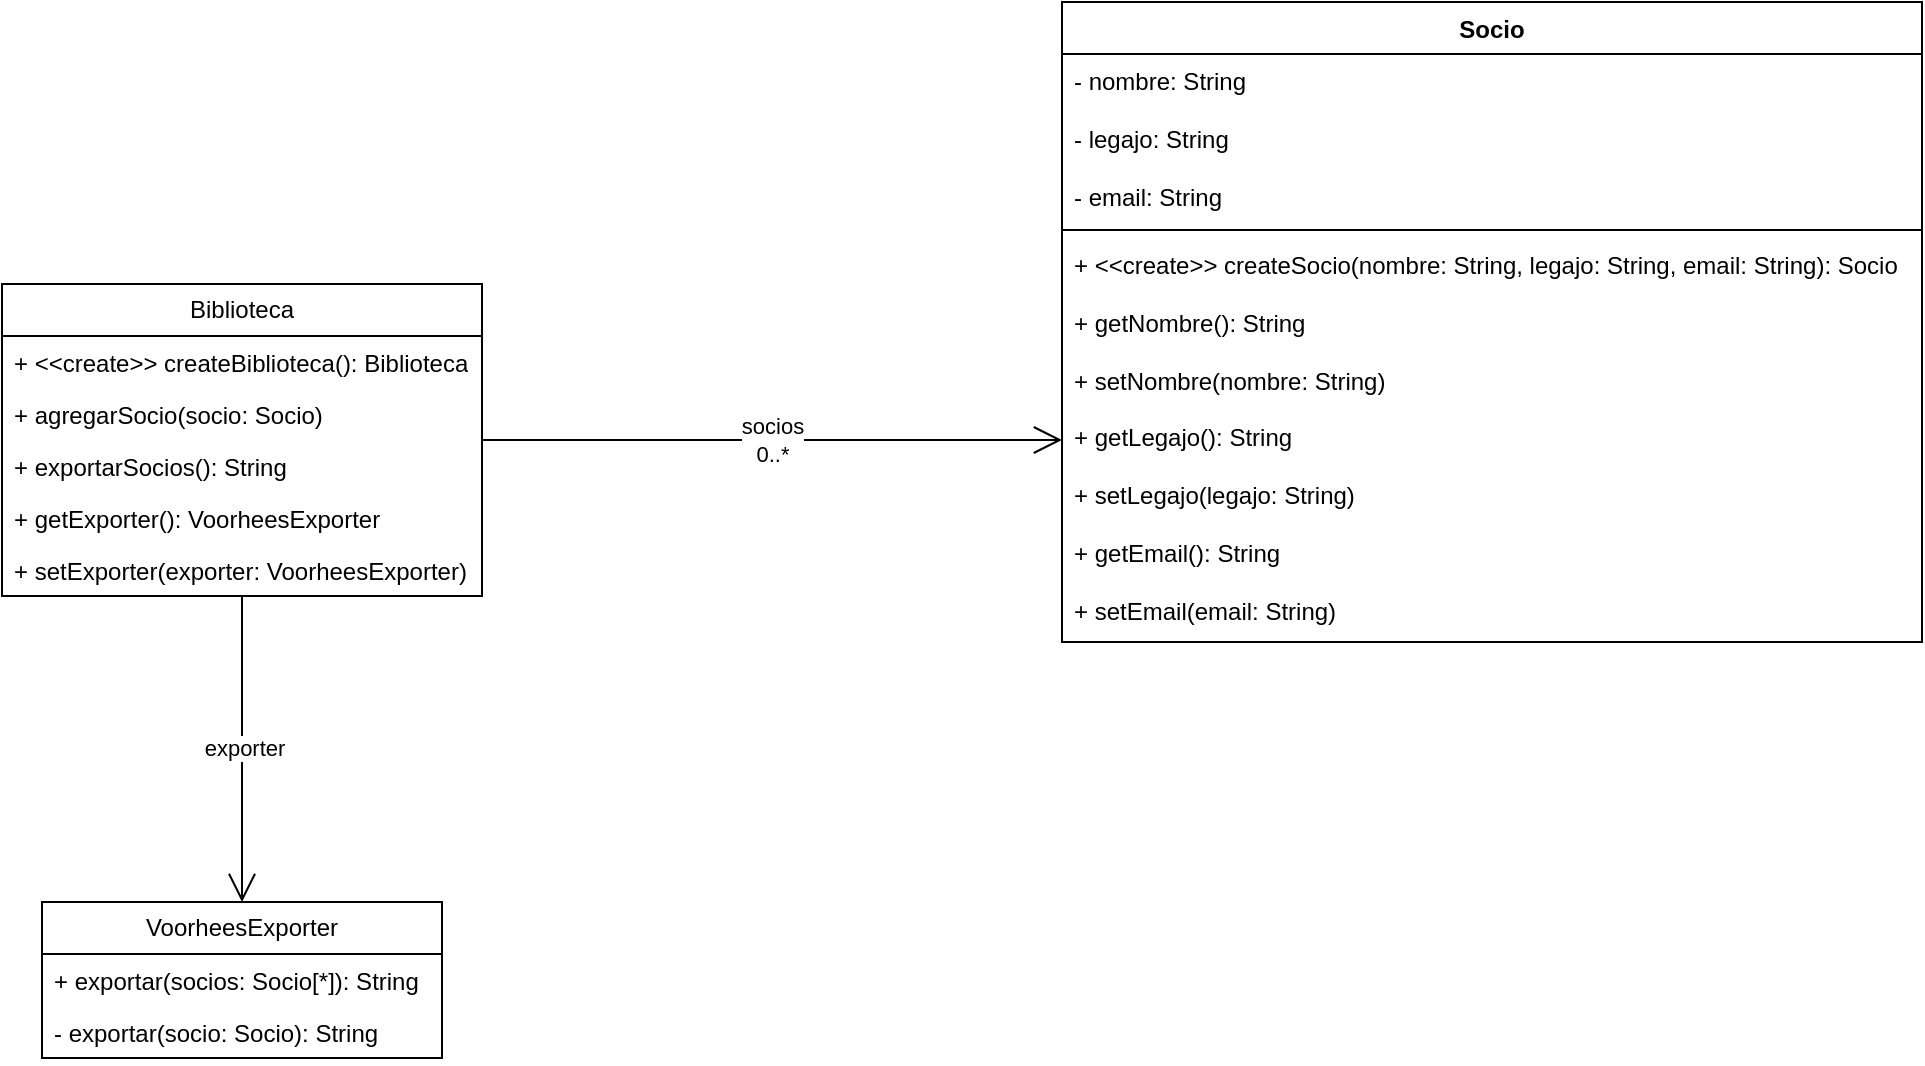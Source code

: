 <mxfile version="24.2.2" type="device">
  <diagram name="Page-1" id="XViNalF60kbKtNtRoO9v">
    <mxGraphModel dx="1434" dy="738" grid="1" gridSize="10" guides="1" tooltips="1" connect="1" arrows="1" fold="1" page="1" pageScale="1" pageWidth="850" pageHeight="1100" math="0" shadow="0">
      <root>
        <mxCell id="0" />
        <mxCell id="1" parent="0" />
        <mxCell id="4h1YAy3AeNyzspBWwp4o-1" value="&lt;div&gt;Biblioteca&lt;/div&gt;" style="swimlane;fontStyle=0;childLayout=stackLayout;horizontal=1;startSize=26;fillColor=none;horizontalStack=0;resizeParent=1;resizeParentMax=0;resizeLast=0;collapsible=1;marginBottom=0;whiteSpace=wrap;html=1;" vertex="1" parent="1">
          <mxGeometry x="50" y="301" width="240" height="156" as="geometry" />
        </mxCell>
        <mxCell id="4h1YAy3AeNyzspBWwp4o-7" value="+ &amp;lt;&amp;lt;create&amp;gt;&amp;gt; createBiblioteca(): Biblioteca" style="text;strokeColor=none;fillColor=none;align=left;verticalAlign=top;spacingLeft=4;spacingRight=4;overflow=hidden;rotatable=0;points=[[0,0.5],[1,0.5]];portConstraint=eastwest;whiteSpace=wrap;html=1;" vertex="1" parent="4h1YAy3AeNyzspBWwp4o-1">
          <mxGeometry y="26" width="240" height="26" as="geometry" />
        </mxCell>
        <mxCell id="4h1YAy3AeNyzspBWwp4o-2" value="+ agregarSocio(socio: Socio)" style="text;strokeColor=none;fillColor=none;align=left;verticalAlign=top;spacingLeft=4;spacingRight=4;overflow=hidden;rotatable=0;points=[[0,0.5],[1,0.5]];portConstraint=eastwest;whiteSpace=wrap;html=1;" vertex="1" parent="4h1YAy3AeNyzspBWwp4o-1">
          <mxGeometry y="52" width="240" height="26" as="geometry" />
        </mxCell>
        <mxCell id="4h1YAy3AeNyzspBWwp4o-3" value="&lt;div&gt;+ exportarSocios(): String&lt;/div&gt;" style="text;strokeColor=none;fillColor=none;align=left;verticalAlign=top;spacingLeft=4;spacingRight=4;overflow=hidden;rotatable=0;points=[[0,0.5],[1,0.5]];portConstraint=eastwest;whiteSpace=wrap;html=1;" vertex="1" parent="4h1YAy3AeNyzspBWwp4o-1">
          <mxGeometry y="78" width="240" height="26" as="geometry" />
        </mxCell>
        <mxCell id="4h1YAy3AeNyzspBWwp4o-4" value="&lt;div&gt;+ getExporter(): VoorheesExporter&lt;/div&gt;" style="text;strokeColor=none;fillColor=none;align=left;verticalAlign=top;spacingLeft=4;spacingRight=4;overflow=hidden;rotatable=0;points=[[0,0.5],[1,0.5]];portConstraint=eastwest;whiteSpace=wrap;html=1;" vertex="1" parent="4h1YAy3AeNyzspBWwp4o-1">
          <mxGeometry y="104" width="240" height="26" as="geometry" />
        </mxCell>
        <mxCell id="4h1YAy3AeNyzspBWwp4o-6" value="&lt;div&gt;+ setExporter(exporter: VoorheesExporter)&lt;br&gt;&lt;/div&gt;" style="text;strokeColor=none;fillColor=none;align=left;verticalAlign=top;spacingLeft=4;spacingRight=4;overflow=hidden;rotatable=0;points=[[0,0.5],[1,0.5]];portConstraint=eastwest;whiteSpace=wrap;html=1;" vertex="1" parent="4h1YAy3AeNyzspBWwp4o-1">
          <mxGeometry y="130" width="240" height="26" as="geometry" />
        </mxCell>
        <mxCell id="4h1YAy3AeNyzspBWwp4o-12" value="Socio" style="swimlane;fontStyle=1;align=center;verticalAlign=top;childLayout=stackLayout;horizontal=1;startSize=26;horizontalStack=0;resizeParent=1;resizeParentMax=0;resizeLast=0;collapsible=1;marginBottom=0;whiteSpace=wrap;html=1;" vertex="1" parent="1">
          <mxGeometry x="580" y="160" width="430" height="320" as="geometry" />
        </mxCell>
        <mxCell id="4h1YAy3AeNyzspBWwp4o-13" value="&lt;div&gt;- nombre: String&lt;/div&gt;&lt;div&gt;&lt;br&gt;&lt;/div&gt;&lt;div&gt;- legajo: String&lt;/div&gt;&lt;div&gt;&lt;br&gt;&lt;/div&gt;&lt;div&gt;- email: String&lt;br&gt;&lt;/div&gt;" style="text;strokeColor=none;fillColor=none;align=left;verticalAlign=top;spacingLeft=4;spacingRight=4;overflow=hidden;rotatable=0;points=[[0,0.5],[1,0.5]];portConstraint=eastwest;whiteSpace=wrap;html=1;" vertex="1" parent="4h1YAy3AeNyzspBWwp4o-12">
          <mxGeometry y="26" width="430" height="84" as="geometry" />
        </mxCell>
        <mxCell id="4h1YAy3AeNyzspBWwp4o-14" value="" style="line;strokeWidth=1;fillColor=none;align=left;verticalAlign=middle;spacingTop=-1;spacingLeft=3;spacingRight=3;rotatable=0;labelPosition=right;points=[];portConstraint=eastwest;strokeColor=inherit;" vertex="1" parent="4h1YAy3AeNyzspBWwp4o-12">
          <mxGeometry y="110" width="430" height="8" as="geometry" />
        </mxCell>
        <mxCell id="4h1YAy3AeNyzspBWwp4o-15" value="&lt;div&gt;+ &amp;lt;&amp;lt;create&amp;gt;&amp;gt; createSocio(nombre: String, legajo: String, email: String): Socio&lt;/div&gt;&lt;div&gt;&lt;br&gt;&lt;/div&gt;&lt;div&gt;+ getNombre(): String&lt;/div&gt;&lt;div&gt;&lt;br&gt;&lt;/div&gt;&lt;div&gt;+ setNombre(nombre: String)&lt;/div&gt;&lt;div&gt;&lt;br&gt;&lt;/div&gt;&lt;div&gt;+ getLegajo(): String&lt;/div&gt;&lt;div&gt;&lt;br&gt;&lt;/div&gt;&lt;div&gt;+ setLegajo(legajo: String)&lt;/div&gt;&lt;div&gt;&lt;br&gt;&lt;/div&gt;&lt;div&gt;+ getEmail(): String&lt;/div&gt;&lt;div&gt;&lt;br&gt;&lt;/div&gt;&lt;div&gt;+ setEmail(email: String)&lt;br&gt;&lt;/div&gt;" style="text;strokeColor=none;fillColor=none;align=left;verticalAlign=top;spacingLeft=4;spacingRight=4;overflow=hidden;rotatable=0;points=[[0,0.5],[1,0.5]];portConstraint=eastwest;whiteSpace=wrap;html=1;" vertex="1" parent="4h1YAy3AeNyzspBWwp4o-12">
          <mxGeometry y="118" width="430" height="202" as="geometry" />
        </mxCell>
        <mxCell id="4h1YAy3AeNyzspBWwp4o-16" value="VoorheesExporter" style="swimlane;fontStyle=0;childLayout=stackLayout;horizontal=1;startSize=26;fillColor=none;horizontalStack=0;resizeParent=1;resizeParentMax=0;resizeLast=0;collapsible=1;marginBottom=0;whiteSpace=wrap;html=1;" vertex="1" parent="1">
          <mxGeometry x="70" y="610" width="200" height="78" as="geometry" />
        </mxCell>
        <mxCell id="4h1YAy3AeNyzspBWwp4o-17" value="&lt;div&gt;+ exportar(socios: Socio[*]): String&lt;/div&gt;" style="text;strokeColor=none;fillColor=none;align=left;verticalAlign=top;spacingLeft=4;spacingRight=4;overflow=hidden;rotatable=0;points=[[0,0.5],[1,0.5]];portConstraint=eastwest;whiteSpace=wrap;html=1;" vertex="1" parent="4h1YAy3AeNyzspBWwp4o-16">
          <mxGeometry y="26" width="200" height="26" as="geometry" />
        </mxCell>
        <mxCell id="4h1YAy3AeNyzspBWwp4o-18" value="- exportar(socio: Socio): String" style="text;strokeColor=none;fillColor=none;align=left;verticalAlign=top;spacingLeft=4;spacingRight=4;overflow=hidden;rotatable=0;points=[[0,0.5],[1,0.5]];portConstraint=eastwest;whiteSpace=wrap;html=1;" vertex="1" parent="4h1YAy3AeNyzspBWwp4o-16">
          <mxGeometry y="52" width="200" height="26" as="geometry" />
        </mxCell>
        <mxCell id="4h1YAy3AeNyzspBWwp4o-20" value="" style="endArrow=open;endFill=1;endSize=12;html=1;rounded=0;exitX=1;exitY=0.5;exitDx=0;exitDy=0;entryX=0;entryY=0.5;entryDx=0;entryDy=0;" edge="1" parent="1" source="4h1YAy3AeNyzspBWwp4o-1" target="4h1YAy3AeNyzspBWwp4o-15">
          <mxGeometry width="160" relative="1" as="geometry">
            <mxPoint x="470" y="380" as="sourcePoint" />
            <mxPoint x="460" y="390" as="targetPoint" />
          </mxGeometry>
        </mxCell>
        <mxCell id="4h1YAy3AeNyzspBWwp4o-21" value="&lt;div&gt;socios&lt;/div&gt;&lt;div&gt;0..*&lt;/div&gt;" style="edgeLabel;html=1;align=center;verticalAlign=middle;resizable=0;points=[];" vertex="1" connectable="0" parent="4h1YAy3AeNyzspBWwp4o-20">
          <mxGeometry relative="1" as="geometry">
            <mxPoint as="offset" />
          </mxGeometry>
        </mxCell>
        <mxCell id="4h1YAy3AeNyzspBWwp4o-22" value="" style="endArrow=open;endFill=1;endSize=12;html=1;rounded=0;exitX=0.5;exitY=1;exitDx=0;exitDy=0;entryX=0.5;entryY=0;entryDx=0;entryDy=0;" edge="1" parent="1" source="4h1YAy3AeNyzspBWwp4o-1" target="4h1YAy3AeNyzspBWwp4o-16">
          <mxGeometry width="160" relative="1" as="geometry">
            <mxPoint x="380" y="620" as="sourcePoint" />
            <mxPoint x="540" y="620" as="targetPoint" />
          </mxGeometry>
        </mxCell>
        <mxCell id="4h1YAy3AeNyzspBWwp4o-23" value="&lt;div&gt;exporter&lt;/div&gt;" style="edgeLabel;html=1;align=center;verticalAlign=middle;resizable=0;points=[];" vertex="1" connectable="0" parent="4h1YAy3AeNyzspBWwp4o-22">
          <mxGeometry x="-0.006" y="1" relative="1" as="geometry">
            <mxPoint as="offset" />
          </mxGeometry>
        </mxCell>
      </root>
    </mxGraphModel>
  </diagram>
</mxfile>
